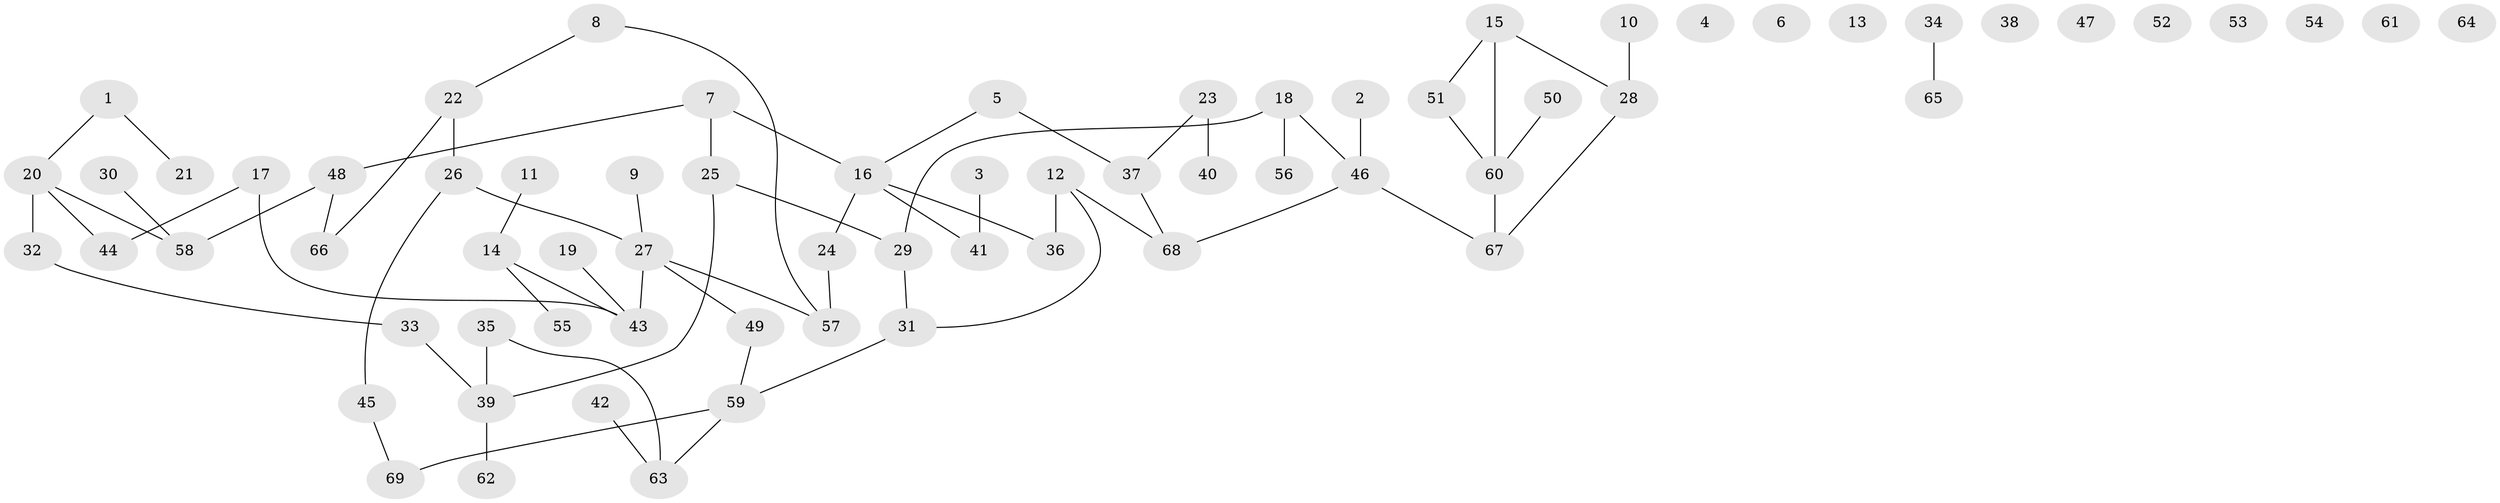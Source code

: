 // Generated by graph-tools (version 1.1) at 2025/25/03/09/25 03:25:20]
// undirected, 69 vertices, 69 edges
graph export_dot {
graph [start="1"]
  node [color=gray90,style=filled];
  1;
  2;
  3;
  4;
  5;
  6;
  7;
  8;
  9;
  10;
  11;
  12;
  13;
  14;
  15;
  16;
  17;
  18;
  19;
  20;
  21;
  22;
  23;
  24;
  25;
  26;
  27;
  28;
  29;
  30;
  31;
  32;
  33;
  34;
  35;
  36;
  37;
  38;
  39;
  40;
  41;
  42;
  43;
  44;
  45;
  46;
  47;
  48;
  49;
  50;
  51;
  52;
  53;
  54;
  55;
  56;
  57;
  58;
  59;
  60;
  61;
  62;
  63;
  64;
  65;
  66;
  67;
  68;
  69;
  1 -- 20;
  1 -- 21;
  2 -- 46;
  3 -- 41;
  5 -- 16;
  5 -- 37;
  7 -- 16;
  7 -- 25;
  7 -- 48;
  8 -- 22;
  8 -- 57;
  9 -- 27;
  10 -- 28;
  11 -- 14;
  12 -- 31;
  12 -- 36;
  12 -- 68;
  14 -- 43;
  14 -- 55;
  15 -- 28;
  15 -- 51;
  15 -- 60;
  16 -- 24;
  16 -- 36;
  16 -- 41;
  17 -- 43;
  17 -- 44;
  18 -- 29;
  18 -- 46;
  18 -- 56;
  19 -- 43;
  20 -- 32;
  20 -- 44;
  20 -- 58;
  22 -- 26;
  22 -- 66;
  23 -- 37;
  23 -- 40;
  24 -- 57;
  25 -- 29;
  25 -- 39;
  26 -- 27;
  26 -- 45;
  27 -- 43;
  27 -- 49;
  27 -- 57;
  28 -- 67;
  29 -- 31;
  30 -- 58;
  31 -- 59;
  32 -- 33;
  33 -- 39;
  34 -- 65;
  35 -- 39;
  35 -- 63;
  37 -- 68;
  39 -- 62;
  42 -- 63;
  45 -- 69;
  46 -- 67;
  46 -- 68;
  48 -- 58;
  48 -- 66;
  49 -- 59;
  50 -- 60;
  51 -- 60;
  59 -- 63;
  59 -- 69;
  60 -- 67;
}
